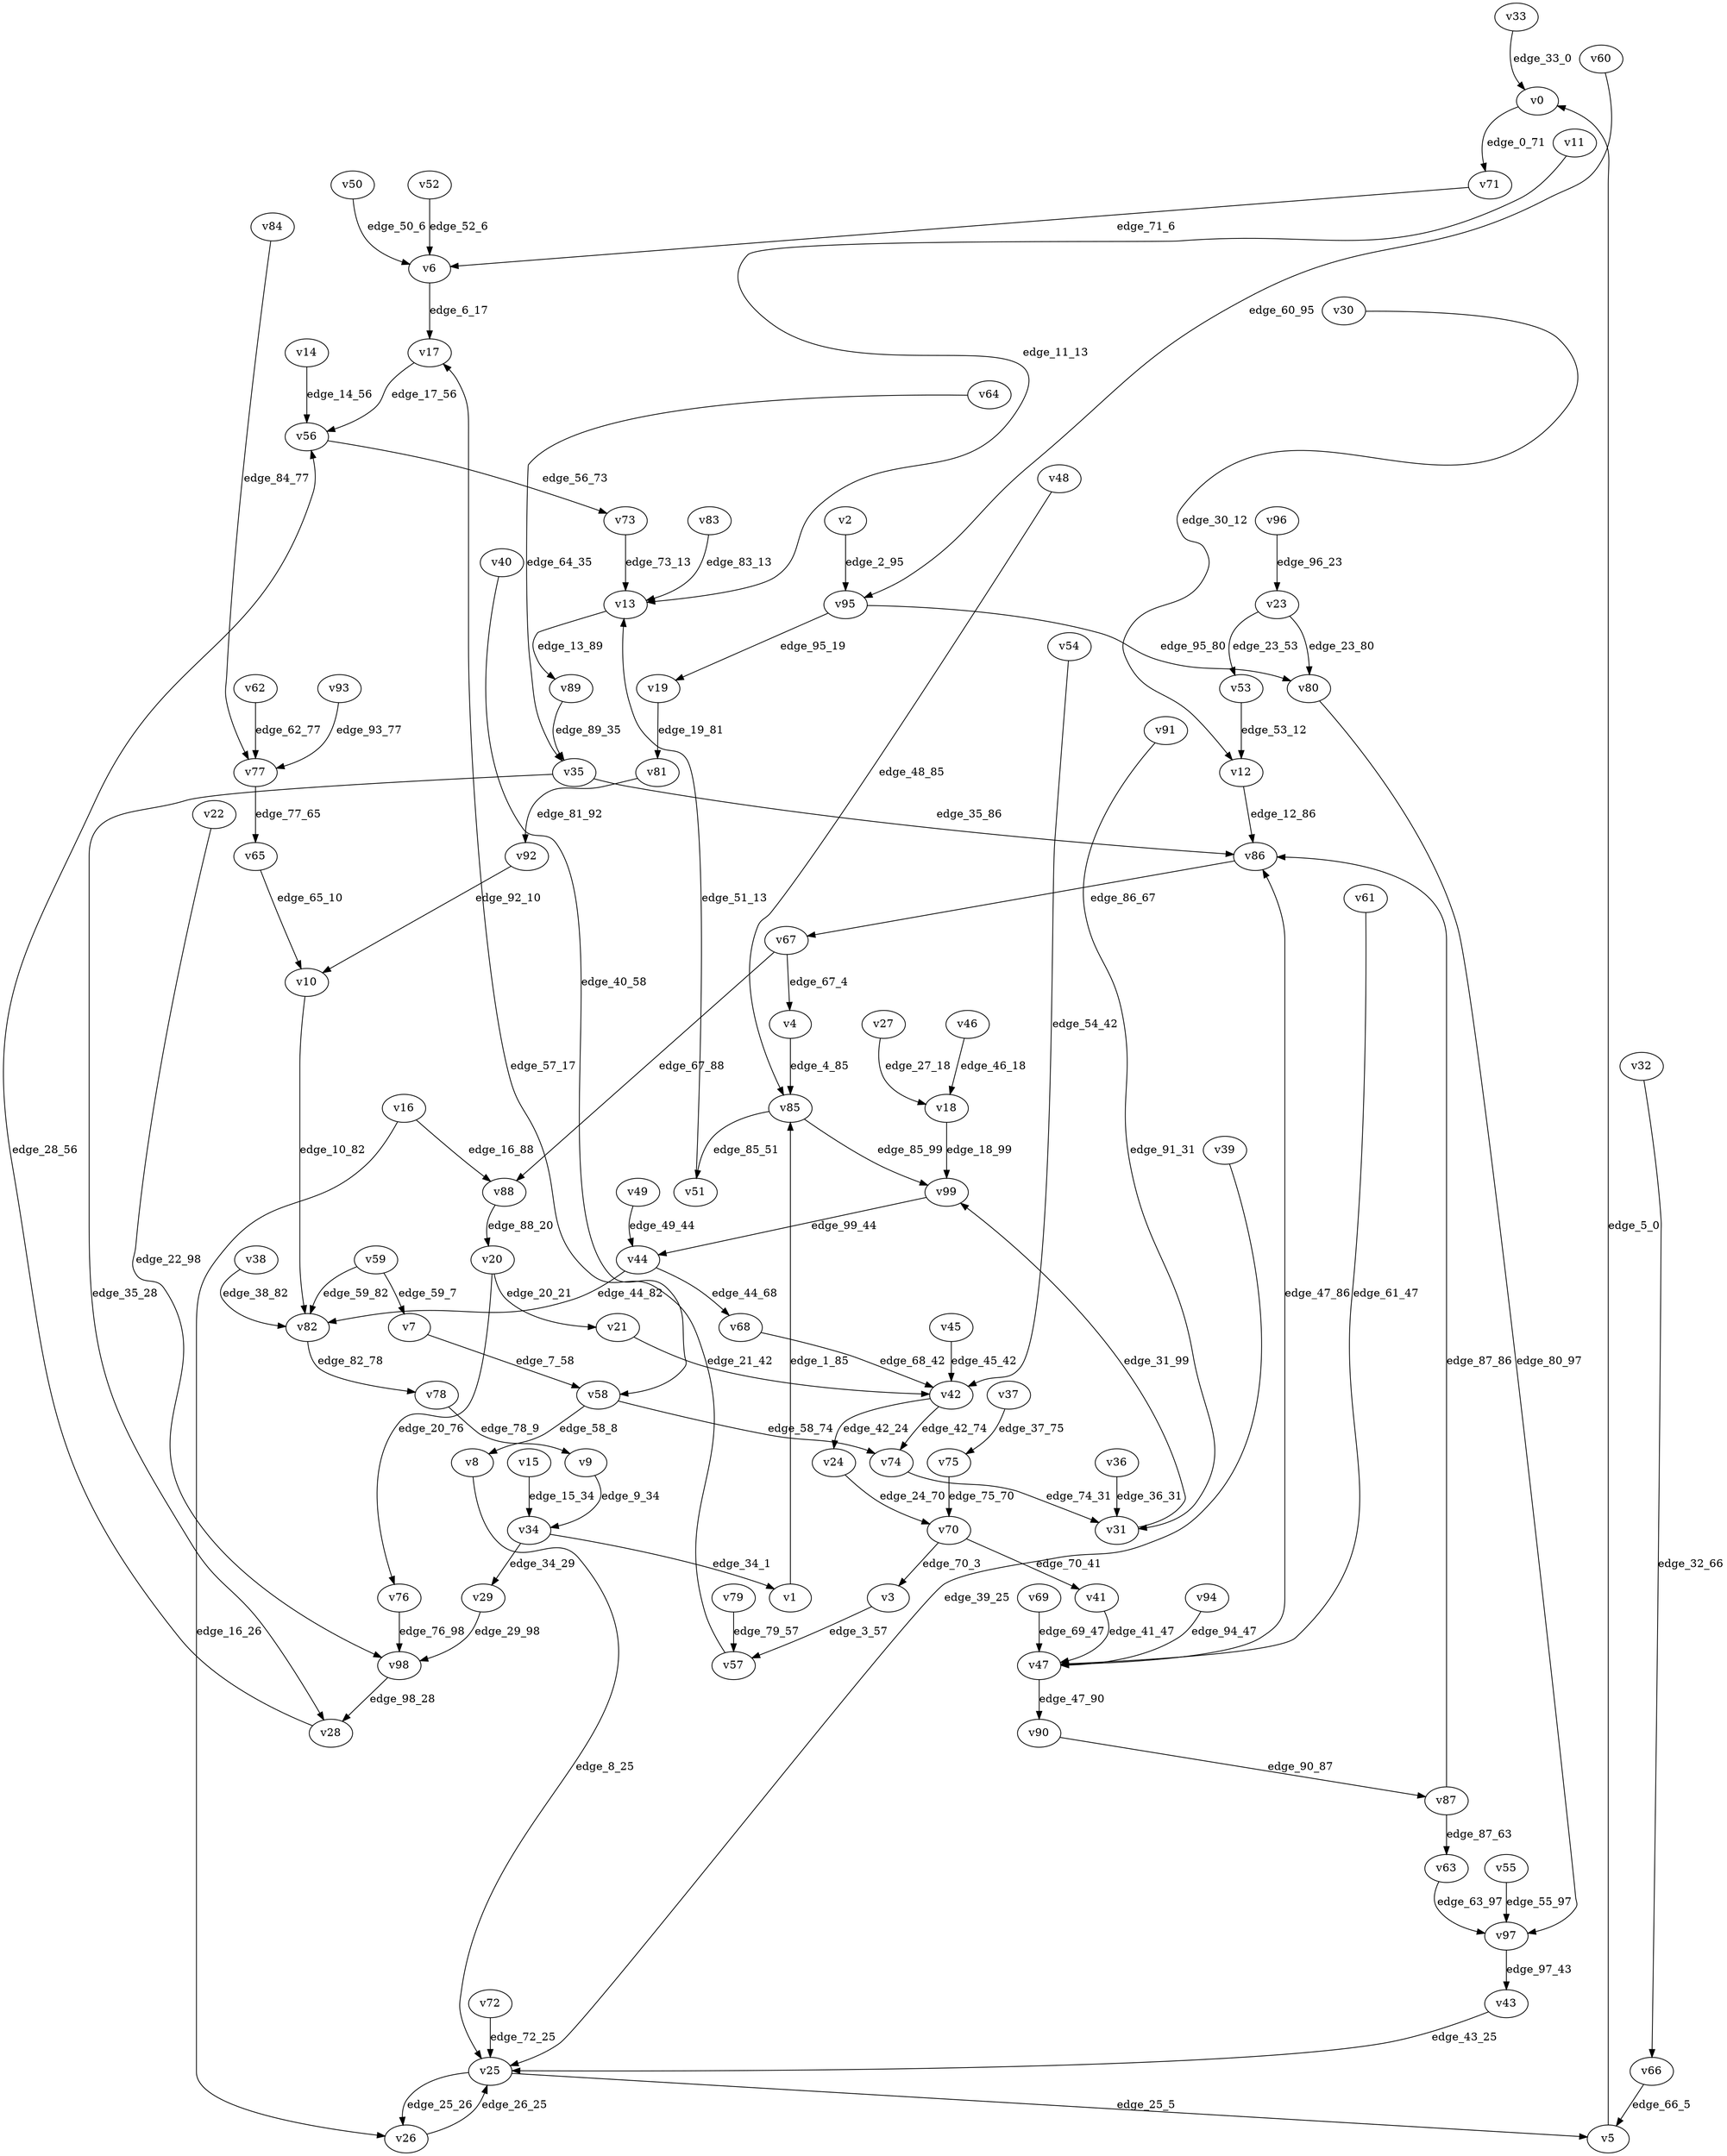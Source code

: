 digraph G {
    // Stochastic discounted game

    v0 [name="v0", player=-1];
    v1 [name="v1", player=1];
    v2 [name="v2", player=0];
    v3 [name="v3", player=0];
    v4 [name="v4", player=0];
    v5 [name="v5", player=1];
    v6 [name="v6", player=-1];
    v7 [name="v7", player=0];
    v8 [name="v8", player=1];
    v9 [name="v9", player=0];
    v10 [name="v10", player=-1];
    v11 [name="v11", player=0];
    v12 [name="v12", player=-1];
    v13 [name="v13", player=-1];
    v14 [name="v14", player=1];
    v15 [name="v15", player=1];
    v16 [name="v16", player=-1];
    v17 [name="v17", player=0];
    v18 [name="v18", player=-1];
    v19 [name="v19", player=0];
    v20 [name="v20", player=-1];
    v21 [name="v21", player=0];
    v22 [name="v22", player=1];
    v23 [name="v23", player=-1];
    v24 [name="v24", player=0];
    v25 [name="v25", player=-1];
    v26 [name="v26", player=0];
    v27 [name="v27", player=1];
    v28 [name="v28", player=1];
    v29 [name="v29", player=0];
    v30 [name="v30", player=1];
    v31 [name="v31", player=-1];
    v32 [name="v32", player=0];
    v33 [name="v33", player=1];
    v34 [name="v34", player=-1];
    v35 [name="v35", player=-1];
    v36 [name="v36", player=0];
    v37 [name="v37", player=-1];
    v38 [name="v38", player=-1];
    v39 [name="v39", player=1];
    v40 [name="v40", player=1];
    v41 [name="v41", player=1];
    v42 [name="v42", player=-1];
    v43 [name="v43", player=0];
    v44 [name="v44", player=-1];
    v45 [name="v45", player=1];
    v46 [name="v46", player=0];
    v47 [name="v47", player=-1];
    v48 [name="v48", player=1];
    v49 [name="v49", player=0];
    v50 [name="v50", player=0];
    v51 [name="v51", player=1];
    v52 [name="v52", player=1];
    v53 [name="v53", player=1];
    v54 [name="v54", player=1];
    v55 [name="v55", player=1];
    v56 [name="v56", player=-1];
    v57 [name="v57", player=-1];
    v58 [name="v58", player=-1];
    v59 [name="v59", player=-1];
    v60 [name="v60", player=0];
    v61 [name="v61", player=1];
    v62 [name="v62", player=1];
    v63 [name="v63", player=0];
    v64 [name="v64", player=1];
    v65 [name="v65", player=1];
    v66 [name="v66", player=-1];
    v67 [name="v67", player=-1];
    v68 [name="v68", player=0];
    v69 [name="v69", player=0];
    v70 [name="v70", player=-1];
    v71 [name="v71", player=1];
    v72 [name="v72", player=0];
    v73 [name="v73", player=1];
    v74 [name="v74", player=0];
    v75 [name="v75", player=0];
    v76 [name="v76", player=1];
    v77 [name="v77", player=-1];
    v78 [name="v78", player=-1];
    v79 [name="v79", player=0];
    v80 [name="v80", player=1];
    v81 [name="v81", player=-1];
    v82 [name="v82", player=0];
    v83 [name="v83", player=0];
    v84 [name="v84", player=0];
    v85 [name="v85", player=-1];
    v86 [name="v86", player=1];
    v87 [name="v87", player=-1];
    v88 [name="v88", player=1];
    v89 [name="v89", player=0];
    v90 [name="v90", player=0];
    v91 [name="v91", player=1];
    v92 [name="v92", player=1];
    v93 [name="v93", player=1];
    v94 [name="v94", player=1];
    v95 [name="v95", player=-1];
    v96 [name="v96", player=0];
    v97 [name="v97", player=-1];
    v98 [name="v98", player=-1];
    v99 [name="v99", player=0];

    v0 -> v71 [label="edge_0_71", probability=1.000000];
    v1 -> v85 [label="edge_1_85", weight=7.917526, discount=0.237913];
    v2 -> v95 [label="edge_2_95", weight=6.560916, discount=0.105307];
    v3 -> v57 [label="edge_3_57", weight=-6.755212, discount=0.242728];
    v4 -> v85 [label="edge_4_85", weight=2.984795, discount=0.786273];
    v5 -> v0 [label="edge_5_0", weight=1.672201, discount=0.553071];
    v6 -> v17 [label="edge_6_17", probability=1.000000];
    v7 -> v58 [label="edge_7_58", weight=-9.297842, discount=0.204594];
    v8 -> v25 [label="edge_8_25", weight=-8.643117, discount=0.538291];
    v9 -> v34 [label="edge_9_34", weight=-9.525540, discount=0.286362];
    v10 -> v82 [label="edge_10_82", probability=1.000000];
    v11 -> v13 [label="edge_11_13", weight=0.032784, discount=0.646986];
    v12 -> v86 [label="edge_12_86", probability=1.000000];
    v13 -> v89 [label="edge_13_89", probability=1.000000];
    v14 -> v56 [label="edge_14_56", weight=7.002687, discount=0.180341];
    v15 -> v34 [label="edge_15_34", weight=3.140461, discount=0.651477];
    v16 -> v26 [label="edge_16_26", probability=0.537371];
    v16 -> v88 [label="edge_16_88", probability=0.462629];
    v17 -> v56 [label="edge_17_56", weight=1.022535, discount=0.303303];
    v18 -> v99 [label="edge_18_99", probability=1.000000];
    v19 -> v81 [label="edge_19_81", weight=9.235964, discount=0.558901];
    v20 -> v21 [label="edge_20_21", probability=0.662581];
    v20 -> v76 [label="edge_20_76", probability=0.337419];
    v21 -> v42 [label="edge_21_42", weight=5.774891, discount=0.592642];
    v22 -> v98 [label="edge_22_98", weight=-7.504970, discount=0.431291];
    v23 -> v80 [label="edge_23_80", probability=0.374598];
    v23 -> v53 [label="edge_23_53", probability=0.625402];
    v24 -> v70 [label="edge_24_70", weight=-0.225970, discount=0.374462];
    v25 -> v5 [label="edge_25_5", probability=0.638736];
    v25 -> v26 [label="edge_25_26", probability=0.361264];
    v26 -> v25 [label="edge_26_25", weight=1.435753, discount=0.622030];
    v27 -> v18 [label="edge_27_18", weight=8.127815, discount=0.626404];
    v28 -> v56 [label="edge_28_56", weight=-2.605528, discount=0.229420];
    v29 -> v98 [label="edge_29_98", weight=5.594131, discount=0.103982];
    v30 -> v12 [label="edge_30_12", weight=-7.689563, discount=0.834268];
    v31 -> v99 [label="edge_31_99", probability=1.000000];
    v32 -> v66 [label="edge_32_66", weight=-2.432013, discount=0.221271];
    v33 -> v0 [label="edge_33_0", weight=-7.248741, discount=0.227067];
    v34 -> v29 [label="edge_34_29", probability=0.548766];
    v34 -> v1 [label="edge_34_1", probability=0.451234];
    v35 -> v28 [label="edge_35_28", probability=0.586066];
    v35 -> v86 [label="edge_35_86", probability=0.413934];
    v36 -> v31 [label="edge_36_31", weight=8.767347, discount=0.434778];
    v37 -> v75 [label="edge_37_75", probability=1.000000];
    v38 -> v82 [label="edge_38_82", probability=1.000000];
    v39 -> v25 [label="edge_39_25", weight=-8.288768, discount=0.886904];
    v40 -> v58 [label="edge_40_58", weight=-5.536075, discount=0.315290];
    v41 -> v47 [label="edge_41_47", weight=-1.079259, discount=0.573458];
    v42 -> v24 [label="edge_42_24", probability=0.380812];
    v42 -> v74 [label="edge_42_74", probability=0.619188];
    v43 -> v25 [label="edge_43_25", weight=-9.465310, discount=0.643035];
    v44 -> v82 [label="edge_44_82", probability=0.526237];
    v44 -> v68 [label="edge_44_68", probability=0.473763];
    v45 -> v42 [label="edge_45_42", weight=9.576626, discount=0.137649];
    v46 -> v18 [label="edge_46_18", weight=8.827088, discount=0.738692];
    v47 -> v90 [label="edge_47_90", probability=0.583572];
    v47 -> v86 [label="edge_47_86", probability=0.416428];
    v48 -> v85 [label="edge_48_85", weight=-3.916124, discount=0.171990];
    v49 -> v44 [label="edge_49_44", weight=1.869946, discount=0.744176];
    v50 -> v6 [label="edge_50_6", weight=2.792670, discount=0.192254];
    v51 -> v13 [label="edge_51_13", weight=1.657297, discount=0.749749];
    v52 -> v6 [label="edge_52_6", weight=6.121819, discount=0.207145];
    v53 -> v12 [label="edge_53_12", weight=9.794323, discount=0.221820];
    v54 -> v42 [label="edge_54_42", weight=-9.420373, discount=0.663564];
    v55 -> v97 [label="edge_55_97", weight=7.278203, discount=0.752269];
    v56 -> v73 [label="edge_56_73", probability=1.000000];
    v57 -> v17 [label="edge_57_17", probability=1.000000];
    v58 -> v74 [label="edge_58_74", probability=0.646053];
    v58 -> v8 [label="edge_58_8", probability=0.353947];
    v59 -> v82 [label="edge_59_82", probability=0.655614];
    v59 -> v7 [label="edge_59_7", probability=0.344386];
    v60 -> v95 [label="edge_60_95", weight=-7.384342, discount=0.688530];
    v61 -> v47 [label="edge_61_47", weight=0.896903, discount=0.317367];
    v62 -> v77 [label="edge_62_77", weight=9.200134, discount=0.199702];
    v63 -> v97 [label="edge_63_97", weight=-2.386307, discount=0.664278];
    v64 -> v35 [label="edge_64_35", weight=-5.489640, discount=0.830809];
    v65 -> v10 [label="edge_65_10", weight=-8.251344, discount=0.115881];
    v66 -> v5 [label="edge_66_5", probability=1.000000];
    v67 -> v88 [label="edge_67_88", probability=0.348922];
    v67 -> v4 [label="edge_67_4", probability=0.651078];
    v68 -> v42 [label="edge_68_42", weight=-1.757834, discount=0.830157];
    v69 -> v47 [label="edge_69_47", weight=9.865539, discount=0.855562];
    v70 -> v41 [label="edge_70_41", probability=0.663215];
    v70 -> v3 [label="edge_70_3", probability=0.336785];
    v71 -> v6 [label="edge_71_6", weight=-3.304002, discount=0.201643];
    v72 -> v25 [label="edge_72_25", weight=6.502125, discount=0.795430];
    v73 -> v13 [label="edge_73_13", weight=3.992848, discount=0.223585];
    v74 -> v31 [label="edge_74_31", weight=3.032593, discount=0.475618];
    v75 -> v70 [label="edge_75_70", weight=8.533109, discount=0.280723];
    v76 -> v98 [label="edge_76_98", weight=9.871840, discount=0.142240];
    v77 -> v65 [label="edge_77_65", probability=1.000000];
    v78 -> v9 [label="edge_78_9", probability=1.000000];
    v79 -> v57 [label="edge_79_57", weight=2.564448, discount=0.826203];
    v80 -> v97 [label="edge_80_97", weight=-7.195776, discount=0.443353];
    v81 -> v92 [label="edge_81_92", probability=1.000000];
    v82 -> v78 [label="edge_82_78", weight=-9.992041, discount=0.196016];
    v83 -> v13 [label="edge_83_13", weight=1.408845, discount=0.350690];
    v84 -> v77 [label="edge_84_77", weight=-1.794372, discount=0.292695];
    v85 -> v51 [label="edge_85_51", probability=0.484155];
    v85 -> v99 [label="edge_85_99", probability=0.515845];
    v86 -> v67 [label="edge_86_67", weight=-0.715025, discount=0.463707];
    v87 -> v63 [label="edge_87_63", probability=0.324949];
    v87 -> v86 [label="edge_87_86", probability=0.675051];
    v88 -> v20 [label="edge_88_20", weight=-0.156593, discount=0.523069];
    v89 -> v35 [label="edge_89_35", weight=-8.219508, discount=0.829523];
    v90 -> v87 [label="edge_90_87", weight=-5.948073, discount=0.392270];
    v91 -> v31 [label="edge_91_31", weight=-9.522385, discount=0.862811];
    v92 -> v10 [label="edge_92_10", weight=1.341811, discount=0.343729];
    v93 -> v77 [label="edge_93_77", weight=2.633033, discount=0.777371];
    v94 -> v47 [label="edge_94_47", weight=7.700451, discount=0.608375];
    v95 -> v80 [label="edge_95_80", probability=0.397597];
    v95 -> v19 [label="edge_95_19", probability=0.602403];
    v96 -> v23 [label="edge_96_23", weight=5.609315, discount=0.114603];
    v97 -> v43 [label="edge_97_43", probability=1.000000];
    v98 -> v28 [label="edge_98_28", probability=1.000000];
    v99 -> v44 [label="edge_99_44", weight=-8.304400, discount=0.276872];
}